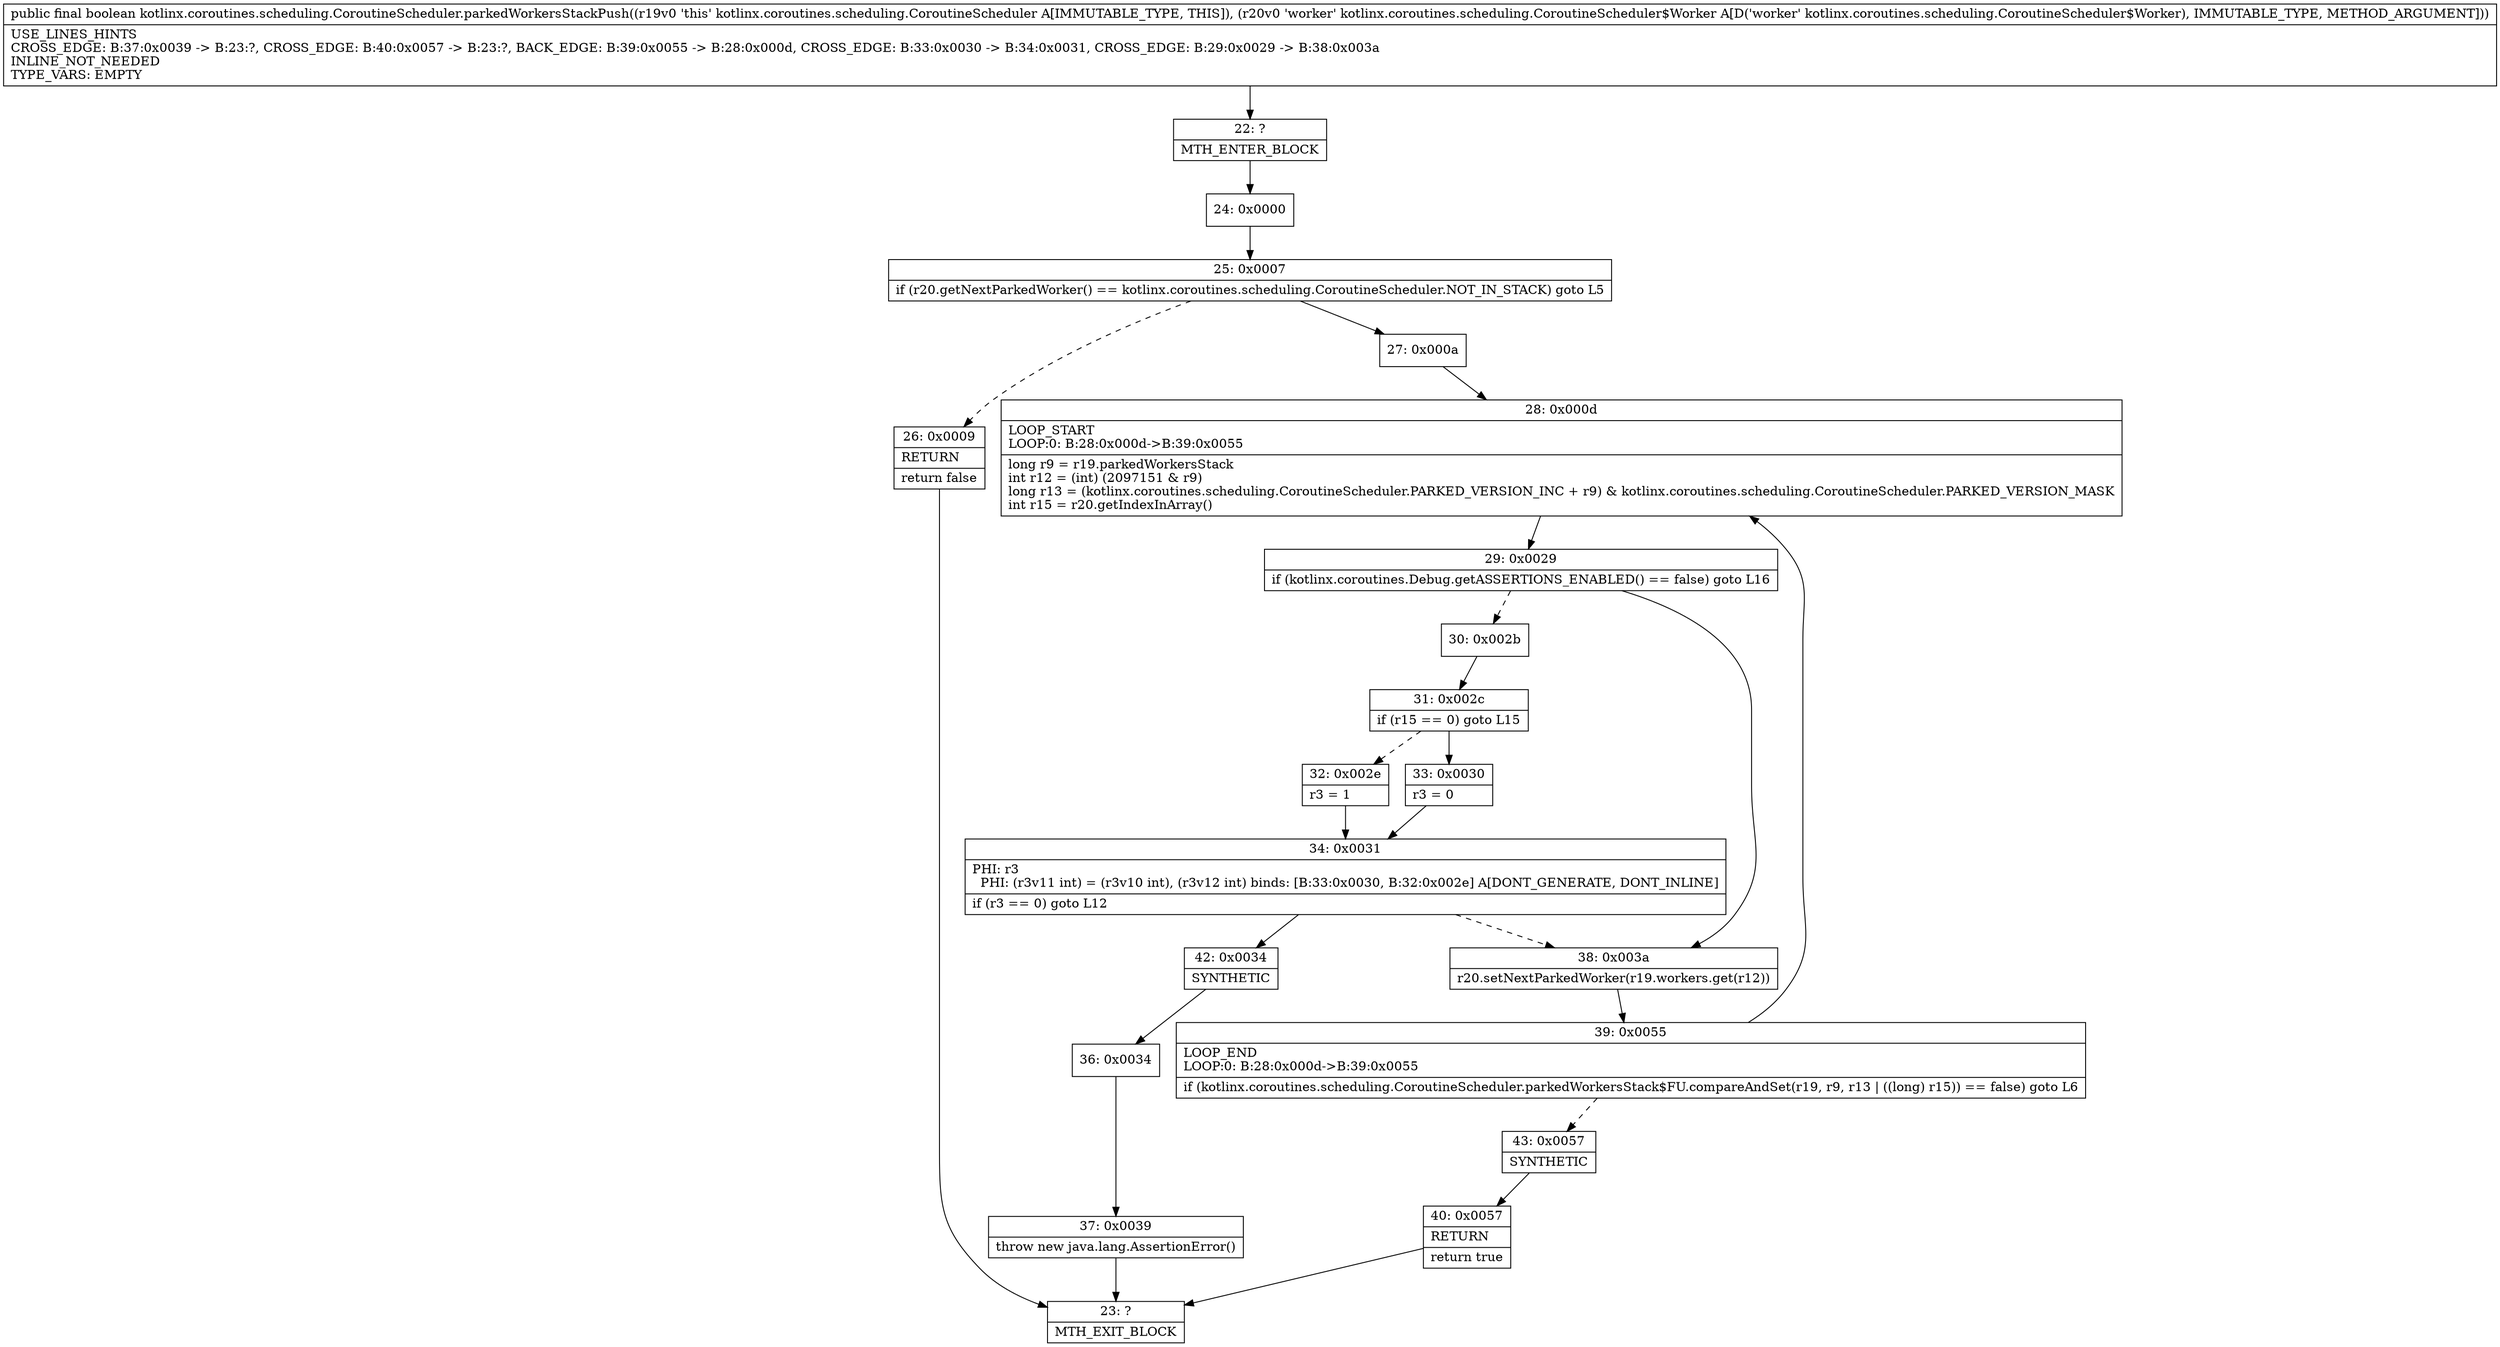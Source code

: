 digraph "CFG forkotlinx.coroutines.scheduling.CoroutineScheduler.parkedWorkersStackPush(Lkotlinx\/coroutines\/scheduling\/CoroutineScheduler$Worker;)Z" {
Node_22 [shape=record,label="{22\:\ ?|MTH_ENTER_BLOCK\l}"];
Node_24 [shape=record,label="{24\:\ 0x0000}"];
Node_25 [shape=record,label="{25\:\ 0x0007|if (r20.getNextParkedWorker() == kotlinx.coroutines.scheduling.CoroutineScheduler.NOT_IN_STACK) goto L5\l}"];
Node_26 [shape=record,label="{26\:\ 0x0009|RETURN\l|return false\l}"];
Node_23 [shape=record,label="{23\:\ ?|MTH_EXIT_BLOCK\l}"];
Node_27 [shape=record,label="{27\:\ 0x000a}"];
Node_28 [shape=record,label="{28\:\ 0x000d|LOOP_START\lLOOP:0: B:28:0x000d\-\>B:39:0x0055\l|long r9 = r19.parkedWorkersStack\lint r12 = (int) (2097151 & r9)\llong r13 = (kotlinx.coroutines.scheduling.CoroutineScheduler.PARKED_VERSION_INC + r9) & kotlinx.coroutines.scheduling.CoroutineScheduler.PARKED_VERSION_MASK\lint r15 = r20.getIndexInArray()\l}"];
Node_29 [shape=record,label="{29\:\ 0x0029|if (kotlinx.coroutines.Debug.getASSERTIONS_ENABLED() == false) goto L16\l}"];
Node_30 [shape=record,label="{30\:\ 0x002b}"];
Node_31 [shape=record,label="{31\:\ 0x002c|if (r15 == 0) goto L15\l}"];
Node_32 [shape=record,label="{32\:\ 0x002e|r3 = 1\l}"];
Node_34 [shape=record,label="{34\:\ 0x0031|PHI: r3 \l  PHI: (r3v11 int) = (r3v10 int), (r3v12 int) binds: [B:33:0x0030, B:32:0x002e] A[DONT_GENERATE, DONT_INLINE]\l|if (r3 == 0) goto L12\l}"];
Node_42 [shape=record,label="{42\:\ 0x0034|SYNTHETIC\l}"];
Node_36 [shape=record,label="{36\:\ 0x0034}"];
Node_37 [shape=record,label="{37\:\ 0x0039|throw new java.lang.AssertionError()\l}"];
Node_33 [shape=record,label="{33\:\ 0x0030|r3 = 0\l}"];
Node_38 [shape=record,label="{38\:\ 0x003a|r20.setNextParkedWorker(r19.workers.get(r12))\l}"];
Node_39 [shape=record,label="{39\:\ 0x0055|LOOP_END\lLOOP:0: B:28:0x000d\-\>B:39:0x0055\l|if (kotlinx.coroutines.scheduling.CoroutineScheduler.parkedWorkersStack$FU.compareAndSet(r19, r9, r13 \| ((long) r15)) == false) goto L6\l}"];
Node_43 [shape=record,label="{43\:\ 0x0057|SYNTHETIC\l}"];
Node_40 [shape=record,label="{40\:\ 0x0057|RETURN\l|return true\l}"];
MethodNode[shape=record,label="{public final boolean kotlinx.coroutines.scheduling.CoroutineScheduler.parkedWorkersStackPush((r19v0 'this' kotlinx.coroutines.scheduling.CoroutineScheduler A[IMMUTABLE_TYPE, THIS]), (r20v0 'worker' kotlinx.coroutines.scheduling.CoroutineScheduler$Worker A[D('worker' kotlinx.coroutines.scheduling.CoroutineScheduler$Worker), IMMUTABLE_TYPE, METHOD_ARGUMENT]))  | USE_LINES_HINTS\lCROSS_EDGE: B:37:0x0039 \-\> B:23:?, CROSS_EDGE: B:40:0x0057 \-\> B:23:?, BACK_EDGE: B:39:0x0055 \-\> B:28:0x000d, CROSS_EDGE: B:33:0x0030 \-\> B:34:0x0031, CROSS_EDGE: B:29:0x0029 \-\> B:38:0x003a\lINLINE_NOT_NEEDED\lTYPE_VARS: EMPTY\l}"];
MethodNode -> Node_22;Node_22 -> Node_24;
Node_24 -> Node_25;
Node_25 -> Node_26[style=dashed];
Node_25 -> Node_27;
Node_26 -> Node_23;
Node_27 -> Node_28;
Node_28 -> Node_29;
Node_29 -> Node_30[style=dashed];
Node_29 -> Node_38;
Node_30 -> Node_31;
Node_31 -> Node_32[style=dashed];
Node_31 -> Node_33;
Node_32 -> Node_34;
Node_34 -> Node_38[style=dashed];
Node_34 -> Node_42;
Node_42 -> Node_36;
Node_36 -> Node_37;
Node_37 -> Node_23;
Node_33 -> Node_34;
Node_38 -> Node_39;
Node_39 -> Node_28;
Node_39 -> Node_43[style=dashed];
Node_43 -> Node_40;
Node_40 -> Node_23;
}

